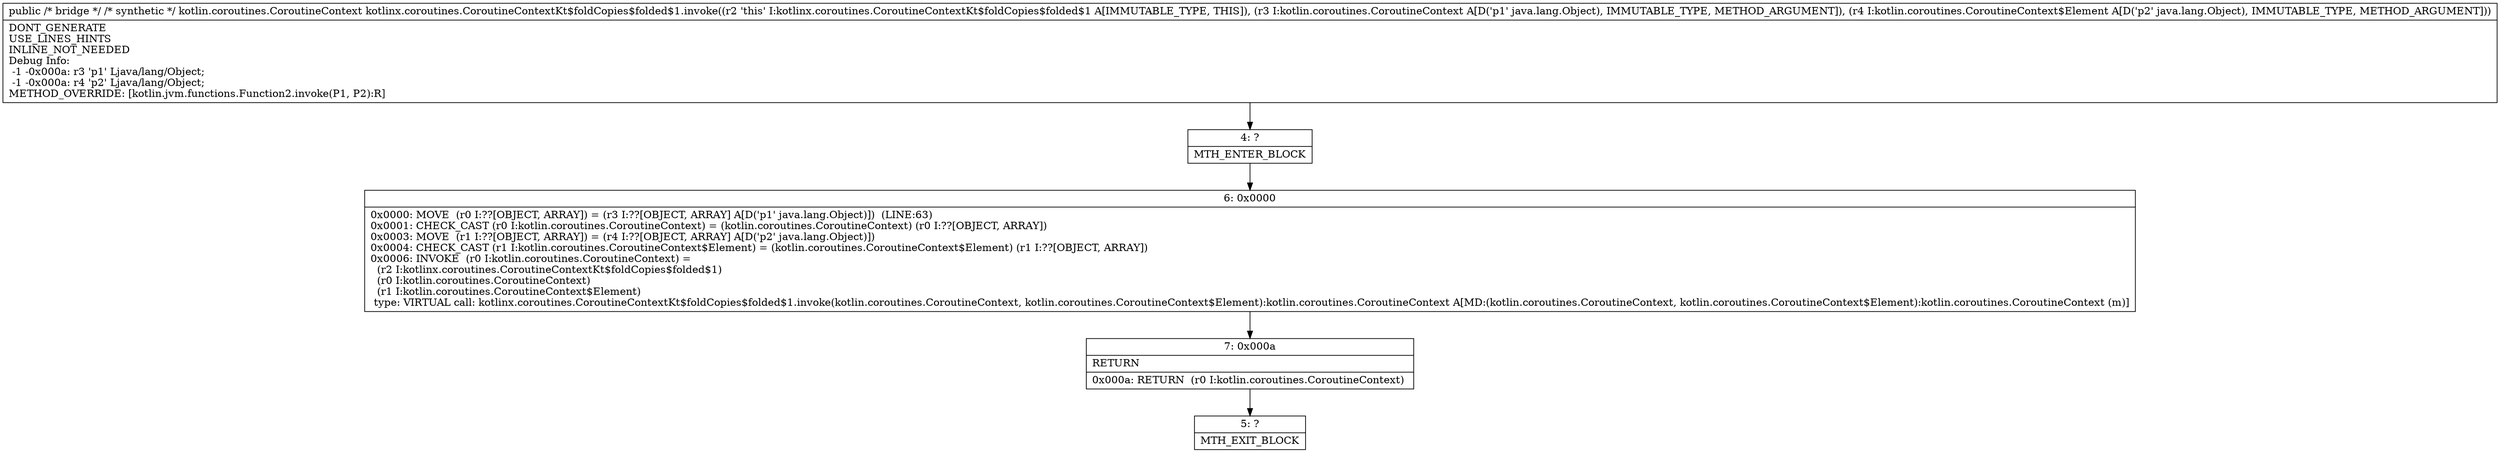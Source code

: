 digraph "CFG forkotlinx.coroutines.CoroutineContextKt$foldCopies$folded$1.invoke(Ljava\/lang\/Object;Ljava\/lang\/Object;)Ljava\/lang\/Object;" {
Node_4 [shape=record,label="{4\:\ ?|MTH_ENTER_BLOCK\l}"];
Node_6 [shape=record,label="{6\:\ 0x0000|0x0000: MOVE  (r0 I:??[OBJECT, ARRAY]) = (r3 I:??[OBJECT, ARRAY] A[D('p1' java.lang.Object)])  (LINE:63)\l0x0001: CHECK_CAST (r0 I:kotlin.coroutines.CoroutineContext) = (kotlin.coroutines.CoroutineContext) (r0 I:??[OBJECT, ARRAY]) \l0x0003: MOVE  (r1 I:??[OBJECT, ARRAY]) = (r4 I:??[OBJECT, ARRAY] A[D('p2' java.lang.Object)]) \l0x0004: CHECK_CAST (r1 I:kotlin.coroutines.CoroutineContext$Element) = (kotlin.coroutines.CoroutineContext$Element) (r1 I:??[OBJECT, ARRAY]) \l0x0006: INVOKE  (r0 I:kotlin.coroutines.CoroutineContext) = \l  (r2 I:kotlinx.coroutines.CoroutineContextKt$foldCopies$folded$1)\l  (r0 I:kotlin.coroutines.CoroutineContext)\l  (r1 I:kotlin.coroutines.CoroutineContext$Element)\l type: VIRTUAL call: kotlinx.coroutines.CoroutineContextKt$foldCopies$folded$1.invoke(kotlin.coroutines.CoroutineContext, kotlin.coroutines.CoroutineContext$Element):kotlin.coroutines.CoroutineContext A[MD:(kotlin.coroutines.CoroutineContext, kotlin.coroutines.CoroutineContext$Element):kotlin.coroutines.CoroutineContext (m)]\l}"];
Node_7 [shape=record,label="{7\:\ 0x000a|RETURN\l|0x000a: RETURN  (r0 I:kotlin.coroutines.CoroutineContext) \l}"];
Node_5 [shape=record,label="{5\:\ ?|MTH_EXIT_BLOCK\l}"];
MethodNode[shape=record,label="{public \/* bridge *\/ \/* synthetic *\/ kotlin.coroutines.CoroutineContext kotlinx.coroutines.CoroutineContextKt$foldCopies$folded$1.invoke((r2 'this' I:kotlinx.coroutines.CoroutineContextKt$foldCopies$folded$1 A[IMMUTABLE_TYPE, THIS]), (r3 I:kotlin.coroutines.CoroutineContext A[D('p1' java.lang.Object), IMMUTABLE_TYPE, METHOD_ARGUMENT]), (r4 I:kotlin.coroutines.CoroutineContext$Element A[D('p2' java.lang.Object), IMMUTABLE_TYPE, METHOD_ARGUMENT]))  | DONT_GENERATE\lUSE_LINES_HINTS\lINLINE_NOT_NEEDED\lDebug Info:\l  \-1 \-0x000a: r3 'p1' Ljava\/lang\/Object;\l  \-1 \-0x000a: r4 'p2' Ljava\/lang\/Object;\lMETHOD_OVERRIDE: [kotlin.jvm.functions.Function2.invoke(P1, P2):R]\l}"];
MethodNode -> Node_4;Node_4 -> Node_6;
Node_6 -> Node_7;
Node_7 -> Node_5;
}

